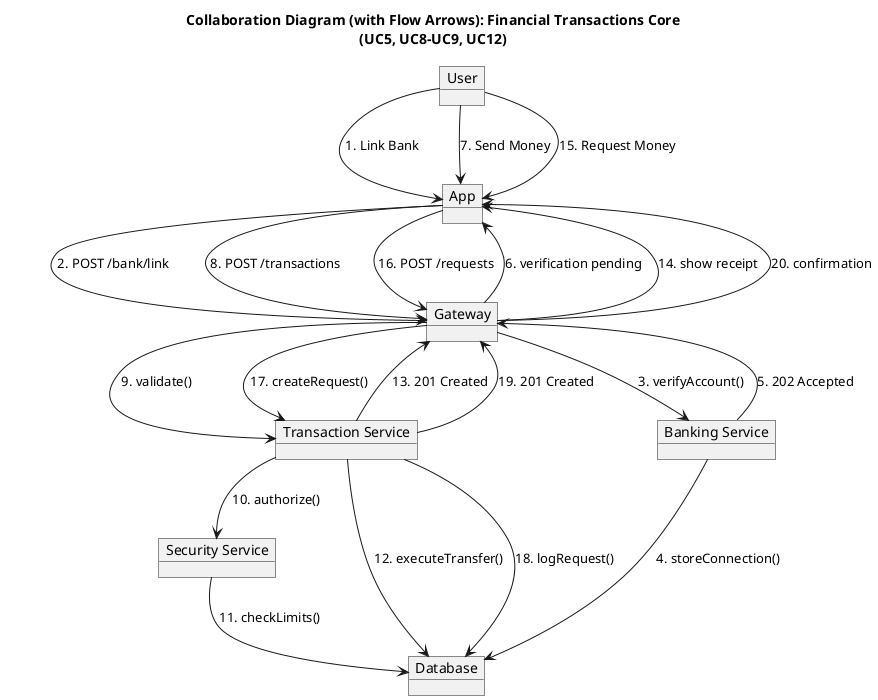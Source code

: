 @startuml CollaborationDiagram_Transactions

title "Collaboration Diagram (with Flow Arrows): Financial Transactions Core\n(UC5, UC8–UC9, UC12)"

' Define participants as objects
object User
object App
object Gateway
object "Transaction Service" as TxnService
object "Banking Service" as BankService
object "Security Service" as SecService
object Database

' UC5 - Link Bank
User --> App : 1. Link Bank
App --> Gateway : 2. POST /bank/link
Gateway --> BankService : 3. verifyAccount()
BankService --> Database : 4. storeConnection()
BankService --> Gateway : 5. 202 Accepted
Gateway --> App : 6. verification pending

' UC8-9 - Send Money
User --> App : 7. Send Money
App --> Gateway : 8. POST /transactions
Gateway --> TxnService : 9. validate()
TxnService --> SecService : 10. authorize()
SecService --> Database : 11. checkLimits()
TxnService --> Database : 12. executeTransfer()
TxnService --> Gateway : 13. 201 Created
Gateway --> App : 14. show receipt

' UC12 - Request Money
User --> App : 15. Request Money
App --> Gateway : 16. POST /requests
Gateway --> TxnService : 17. createRequest()
TxnService --> Database : 18. logRequest()
TxnService --> Gateway : 19. 201 Created
Gateway --> App : 20. confirmation

@enduml
